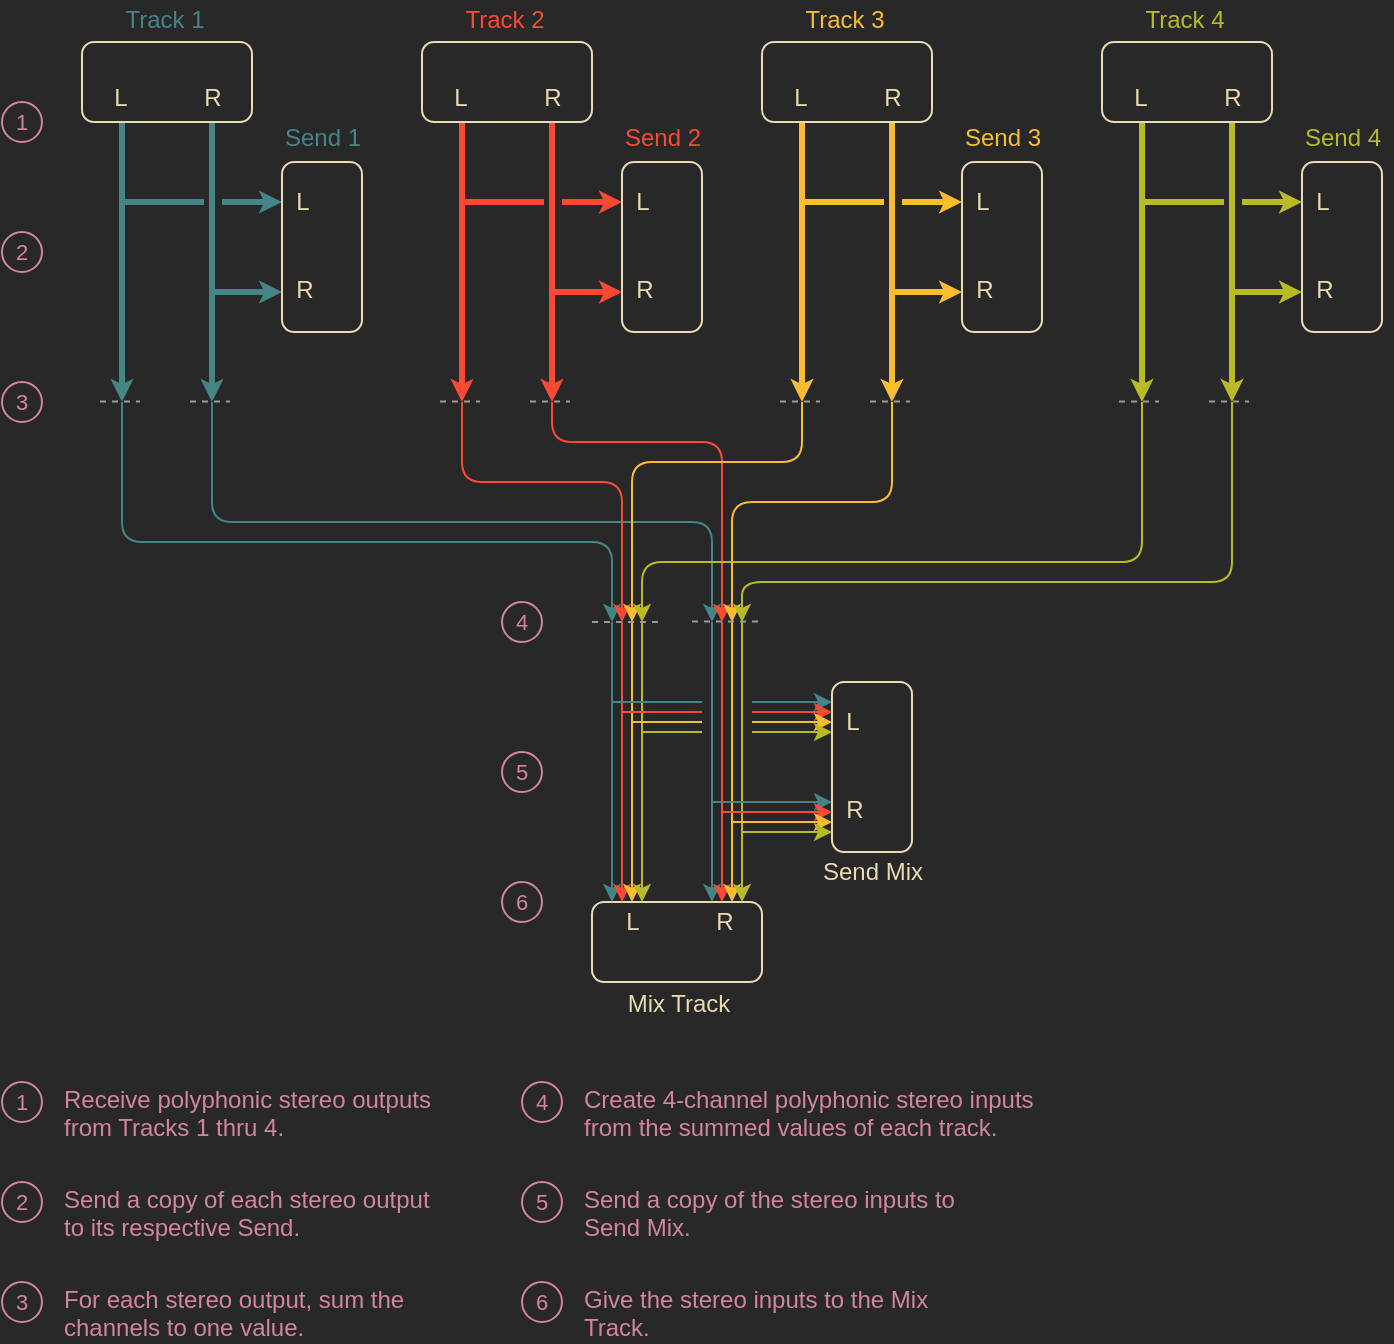 <mxfile version="14.6.13" type="device"><diagram id="MW4TKRh5EKYy4bQn6-lB" name="Page-1"><mxGraphModel dx="1106" dy="790" grid="0" gridSize="10" guides="1" tooltips="1" connect="0" arrows="0" fold="1" page="1" pageScale="1" pageWidth="1100" pageHeight="850" background="#282828" math="0" shadow="0"><root><mxCell id="0"/><mxCell id="1" parent="0"/><mxCell id="tMvucrZqF7jBhHP5xZfq-64" value="Track 1" style="text;html=1;align=center;verticalAlign=middle;resizable=1;points=[];autosize=1;fontColor=#458588;movable=0;rotatable=0;deletable=0;editable=0;connectable=0;" parent="1" vertex="1"><mxGeometry x="91" y="19" width="60" height="20" as="geometry"/></mxCell><mxCell id="tMvucrZqF7jBhHP5xZfq-76" value="&lt;font&gt;1&lt;/font&gt;" style="ellipse;whiteSpace=wrap;html=1;aspect=fixed;rounded=1;fontSize=11;fillColor=#282828;fontColor=#d3869b;strokeColor=#d3869b;movable=0;resizable=1;rotatable=0;deletable=0;editable=0;connectable=0;" parent="1" vertex="1"><mxGeometry x="40" y="70" width="20" height="20" as="geometry"/></mxCell><mxCell id="Fj_ib0ddZ12_9ZGOI9lN-1" value="" style="rounded=1;whiteSpace=wrap;html=1;fontSize=8;strokeColor=#ebdbb2;fontColor=#ebdbb2;fillColor=#282828;movable=1;resizable=1;rotatable=1;deletable=1;editable=1;connectable=1;" parent="1" vertex="1"><mxGeometry x="335" y="470" width="85" height="40" as="geometry"/></mxCell><mxCell id="Fj_ib0ddZ12_9ZGOI9lN-5" value="" style="endArrow=classic;html=1;fillColor=#e1d5e7;strokeColor=#458588;movable=1;resizable=1;rotatable=1;deletable=1;editable=1;connectable=1;" parent="1" edge="1"><mxGeometry width="50" height="50" relative="1" as="geometry"><mxPoint x="345" y="330" as="sourcePoint"/><mxPoint x="345" y="470" as="targetPoint"/></mxGeometry></mxCell><mxCell id="Fj_ib0ddZ12_9ZGOI9lN-6" value="" style="endArrow=classic;html=1;fillColor=#f0a30a;strokeColor=#fb4934;movable=1;resizable=1;rotatable=1;deletable=1;editable=1;connectable=1;" parent="1" edge="1"><mxGeometry width="50" height="50" relative="1" as="geometry"><mxPoint x="350" y="330" as="sourcePoint"/><mxPoint x="350" y="470" as="targetPoint"/></mxGeometry></mxCell><mxCell id="Fj_ib0ddZ12_9ZGOI9lN-7" value="" style="endArrow=classic;html=1;fillColor=#e1d5e7;strokeColor=#fabd2f;movable=1;resizable=1;rotatable=1;deletable=1;editable=1;connectable=1;" parent="1" edge="1"><mxGeometry width="50" height="50" relative="1" as="geometry"><mxPoint x="355" y="330" as="sourcePoint"/><mxPoint x="355" y="470" as="targetPoint"/></mxGeometry></mxCell><mxCell id="Fj_ib0ddZ12_9ZGOI9lN-8" value="" style="endArrow=classic;html=1;fillColor=#f0a30a;strokeColor=#b8bb26;movable=1;resizable=1;rotatable=1;deletable=1;editable=1;connectable=1;" parent="1" edge="1"><mxGeometry width="50" height="50" relative="1" as="geometry"><mxPoint x="360" y="330" as="sourcePoint"/><mxPoint x="360" y="470" as="targetPoint"/></mxGeometry></mxCell><mxCell id="Fj_ib0ddZ12_9ZGOI9lN-18" value="" style="endArrow=classic;html=1;fillColor=#e1d5e7;strokeColor=#458588;movable=1;resizable=1;rotatable=1;deletable=1;editable=1;connectable=1;" parent="1" edge="1"><mxGeometry width="50" height="50" relative="1" as="geometry"><mxPoint x="395" y="330" as="sourcePoint"/><mxPoint x="395" y="470" as="targetPoint"/></mxGeometry></mxCell><mxCell id="Fj_ib0ddZ12_9ZGOI9lN-19" value="" style="endArrow=classic;html=1;fillColor=#f0a30a;strokeColor=#fb4934;movable=1;resizable=1;rotatable=1;deletable=1;editable=1;connectable=1;" parent="1" edge="1"><mxGeometry width="50" height="50" relative="1" as="geometry"><mxPoint x="400" y="330" as="sourcePoint"/><mxPoint x="400" y="470" as="targetPoint"/></mxGeometry></mxCell><mxCell id="Fj_ib0ddZ12_9ZGOI9lN-20" value="" style="endArrow=classic;html=1;fillColor=#e1d5e7;strokeColor=#fabd2f;movable=1;resizable=1;rotatable=1;deletable=1;editable=1;connectable=1;" parent="1" edge="1"><mxGeometry width="50" height="50" relative="1" as="geometry"><mxPoint x="405" y="330" as="sourcePoint"/><mxPoint x="405" y="470" as="targetPoint"/></mxGeometry></mxCell><mxCell id="Fj_ib0ddZ12_9ZGOI9lN-21" value="" style="endArrow=classic;html=1;fillColor=#f0a30a;strokeColor=#b8bb26;movable=1;resizable=1;rotatable=1;deletable=1;editable=1;connectable=1;" parent="1" edge="1"><mxGeometry width="50" height="50" relative="1" as="geometry"><mxPoint x="410" y="330" as="sourcePoint"/><mxPoint x="410" y="470" as="targetPoint"/></mxGeometry></mxCell><mxCell id="Fj_ib0ddZ12_9ZGOI9lN-22" value="&lt;br&gt;&lt;br&gt;&lt;br&gt;&lt;br&gt;&lt;br&gt;&lt;br&gt;&lt;br&gt;&lt;br&gt;&lt;br&gt;&lt;br&gt;&lt;br&gt;&lt;br&gt;&lt;br&gt;&lt;br&gt;&lt;br&gt;&lt;br&gt;" style="endArrow=classic;html=1;fillColor=#e1d5e7;strokeColor=#458588;movable=1;resizable=1;rotatable=1;deletable=1;editable=1;connectable=1;" parent="1" edge="1"><mxGeometry width="50" height="50" relative="1" as="geometry"><mxPoint x="415" y="370" as="sourcePoint"/><mxPoint x="455" y="370" as="targetPoint"/></mxGeometry></mxCell><mxCell id="Fj_ib0ddZ12_9ZGOI9lN-25" value="" style="endArrow=classic;html=1;fillColor=#f0a30a;strokeColor=#fb4934;movable=1;resizable=1;rotatable=1;deletable=1;editable=1;connectable=1;" parent="1" edge="1"><mxGeometry width="50" height="50" relative="1" as="geometry"><mxPoint x="415" y="375" as="sourcePoint"/><mxPoint x="455" y="375" as="targetPoint"/></mxGeometry></mxCell><mxCell id="Fj_ib0ddZ12_9ZGOI9lN-24" value="" style="endArrow=classic;html=1;fillColor=#e1d5e7;strokeColor=#fabd2f;movable=1;resizable=1;rotatable=1;deletable=1;editable=1;connectable=1;" parent="1" edge="1"><mxGeometry width="50" height="50" relative="1" as="geometry"><mxPoint x="415" y="380" as="sourcePoint"/><mxPoint x="455" y="380" as="targetPoint"/></mxGeometry></mxCell><mxCell id="Fj_ib0ddZ12_9ZGOI9lN-26" value="" style="endArrow=classic;html=1;fillColor=#f0a30a;strokeColor=#b8bb26;movable=1;resizable=1;rotatable=1;deletable=1;editable=1;connectable=1;" parent="1" edge="1"><mxGeometry width="50" height="50" relative="1" as="geometry"><mxPoint x="415" y="385" as="sourcePoint"/><mxPoint x="455" y="385" as="targetPoint"/></mxGeometry></mxCell><mxCell id="Fj_ib0ddZ12_9ZGOI9lN-27" value="" style="endArrow=classic;html=1;fillColor=#e1d5e7;strokeColor=#458588;movable=1;resizable=1;rotatable=1;deletable=1;editable=1;connectable=1;" parent="1" edge="1"><mxGeometry width="50" height="50" relative="1" as="geometry"><mxPoint x="395" y="420" as="sourcePoint"/><mxPoint x="455" y="420" as="targetPoint"/></mxGeometry></mxCell><mxCell id="Fj_ib0ddZ12_9ZGOI9lN-28" value="" style="endArrow=classic;html=1;fillColor=#f0a30a;strokeColor=#fb4934;movable=1;resizable=1;rotatable=1;deletable=1;editable=1;connectable=1;" parent="1" edge="1"><mxGeometry width="50" height="50" relative="1" as="geometry"><mxPoint x="400" y="425" as="sourcePoint"/><mxPoint x="455" y="425" as="targetPoint"/></mxGeometry></mxCell><mxCell id="Fj_ib0ddZ12_9ZGOI9lN-29" value="" style="endArrow=classic;html=1;fillColor=#e1d5e7;strokeColor=#fabd2f;movable=1;resizable=1;rotatable=1;deletable=1;editable=1;connectable=1;" parent="1" edge="1"><mxGeometry width="50" height="50" relative="1" as="geometry"><mxPoint x="405" y="430" as="sourcePoint"/><mxPoint x="455" y="430" as="targetPoint"/></mxGeometry></mxCell><mxCell id="Fj_ib0ddZ12_9ZGOI9lN-30" value="" style="endArrow=classic;html=1;fillColor=#f0a30a;strokeColor=#b8bb26;movable=1;resizable=1;rotatable=1;deletable=1;editable=1;connectable=1;" parent="1" edge="1"><mxGeometry width="50" height="50" relative="1" as="geometry"><mxPoint x="410" y="435" as="sourcePoint"/><mxPoint x="455" y="435" as="targetPoint"/></mxGeometry></mxCell><mxCell id="Fj_ib0ddZ12_9ZGOI9lN-33" value="" style="endArrow=classic;html=1;fillColor=#e1d5e7;strokeColor=#458588;strokeWidth=3;endSize=2;movable=0;resizable=1;rotatable=0;deletable=0;editable=0;connectable=0;startSize=4;" parent="1" edge="1"><mxGeometry width="50" height="50" relative="1" as="geometry"><mxPoint x="100" y="80" as="sourcePoint"/><mxPoint x="100" y="220" as="targetPoint"/></mxGeometry></mxCell><mxCell id="Fj_ib0ddZ12_9ZGOI9lN-35" value="" style="endArrow=classic;html=1;fillColor=#e1d5e7;strokeColor=#458588;strokeWidth=3;endSize=2;movable=0;resizable=1;rotatable=0;deletable=0;editable=0;connectable=0;startSize=4;" parent="1" edge="1"><mxGeometry width="50" height="50" relative="1" as="geometry"><mxPoint x="145" y="80" as="sourcePoint"/><mxPoint x="145" y="220" as="targetPoint"/></mxGeometry></mxCell><mxCell id="Fj_ib0ddZ12_9ZGOI9lN-31" value="" style="rounded=1;whiteSpace=wrap;html=1;fontSize=8;strokeColor=#ebdbb2;fontColor=#ebdbb2;fillColor=#282828;movable=0;resizable=1;rotatable=0;deletable=0;editable=0;connectable=0;" parent="1" vertex="1"><mxGeometry x="80" y="40" width="85" height="40" as="geometry"/></mxCell><mxCell id="Fj_ib0ddZ12_9ZGOI9lN-36" value="" style="endArrow=classic;html=1;fillColor=#e1d5e7;strokeColor=#458588;strokeWidth=3;endSize=2;movable=0;resizable=1;rotatable=0;deletable=0;editable=0;connectable=0;startSize=4;" parent="1" edge="1"><mxGeometry width="50" height="50" relative="1" as="geometry"><mxPoint x="150" y="120" as="sourcePoint"/><mxPoint x="180" y="120" as="targetPoint"/></mxGeometry></mxCell><mxCell id="Fj_ib0ddZ12_9ZGOI9lN-37" value="" style="endArrow=classic;html=1;fillColor=#e1d5e7;strokeColor=#458588;strokeWidth=3;endSize=2;movable=0;resizable=1;rotatable=0;deletable=0;editable=0;connectable=0;startSize=4;" parent="1" edge="1"><mxGeometry width="50" height="50" relative="1" as="geometry"><mxPoint x="145" y="165" as="sourcePoint"/><mxPoint x="180" y="165" as="targetPoint"/></mxGeometry></mxCell><mxCell id="Fj_ib0ddZ12_9ZGOI9lN-38" value="" style="endArrow=none;html=1;fillColor=#e1d5e7;strokeColor=#458588;strokeWidth=3;endSize=2;endFill=0;movable=0;resizable=1;rotatable=0;deletable=0;editable=0;connectable=0;startSize=4;" parent="1" edge="1"><mxGeometry width="50" height="50" relative="1" as="geometry"><mxPoint x="101" y="120" as="sourcePoint"/><mxPoint x="141" y="120" as="targetPoint"/></mxGeometry></mxCell><mxCell id="Fj_ib0ddZ12_9ZGOI9lN-39" value="" style="endArrow=none;html=1;fontSize=8;fillColor=#f0a30a;dashed=1;strokeColor=#999999;movable=0;resizable=1;rotatable=0;deletable=0;editable=0;connectable=0;strokeWidth=1;" parent="1" edge="1"><mxGeometry width="50" height="50" relative="1" as="geometry"><mxPoint x="89" y="219.76" as="sourcePoint"/><mxPoint x="109" y="219.76" as="targetPoint"/></mxGeometry></mxCell><mxCell id="Fj_ib0ddZ12_9ZGOI9lN-40" value="" style="endArrow=none;html=1;fontSize=8;fillColor=#f0a30a;dashed=1;strokeColor=#999999;movable=0;resizable=1;rotatable=0;deletable=0;editable=0;connectable=0;strokeWidth=1;" parent="1" edge="1"><mxGeometry width="50" height="50" relative="1" as="geometry"><mxPoint x="134" y="219.76" as="sourcePoint"/><mxPoint x="154" y="219.76" as="targetPoint"/></mxGeometry></mxCell><mxCell id="Fj_ib0ddZ12_9ZGOI9lN-32" value="" style="rounded=1;whiteSpace=wrap;html=1;fontSize=8;strokeColor=#ebdbb2;fontColor=#ebdbb2;fillColor=#282828;movable=0;resizable=1;rotatable=0;deletable=0;editable=0;connectable=0;" parent="1" vertex="1"><mxGeometry x="180" y="100" width="40" height="85" as="geometry"/></mxCell><mxCell id="Fj_ib0ddZ12_9ZGOI9lN-41" value="Mix Track" style="text;html=1;align=center;verticalAlign=middle;resizable=1;points=[];autosize=1;fontColor=#ebdbb2;movable=1;rotatable=1;deletable=1;editable=1;connectable=1;" parent="1" vertex="1"><mxGeometry x="347" y="512" width="61" height="18" as="geometry"/></mxCell><mxCell id="Fj_ib0ddZ12_9ZGOI9lN-42" value="Send 1" style="text;html=1;align=center;verticalAlign=middle;resizable=1;points=[];autosize=1;fontColor=#458588;movable=0;rotatable=0;deletable=0;editable=0;connectable=0;" parent="1" vertex="1"><mxGeometry x="175" y="78" width="50" height="20" as="geometry"/></mxCell><mxCell id="Fj_ib0ddZ12_9ZGOI9lN-43" value="L" style="text;html=1;align=center;verticalAlign=middle;resizable=1;points=[];autosize=1;fontColor=#ebdbb2;movable=0;rotatable=0;deletable=0;editable=0;connectable=0;" parent="1" vertex="1"><mxGeometry x="89" y="58" width="20" height="20" as="geometry"/></mxCell><mxCell id="Fj_ib0ddZ12_9ZGOI9lN-44" value="R" style="text;html=1;align=center;verticalAlign=middle;resizable=1;points=[];autosize=1;fontColor=#ebdbb2;movable=0;rotatable=0;deletable=0;editable=0;connectable=0;" parent="1" vertex="1"><mxGeometry x="135" y="58" width="20" height="20" as="geometry"/></mxCell><mxCell id="Fj_ib0ddZ12_9ZGOI9lN-45" value="L" style="text;html=1;align=center;verticalAlign=middle;resizable=1;points=[];autosize=1;fontColor=#ebdbb2;movable=0;rotatable=0;deletable=0;editable=0;connectable=0;" parent="1" vertex="1"><mxGeometry x="180" y="110" width="20" height="20" as="geometry"/></mxCell><mxCell id="Fj_ib0ddZ12_9ZGOI9lN-46" value="R" style="text;html=1;align=center;verticalAlign=middle;resizable=1;points=[];autosize=1;fontColor=#ebdbb2;movable=0;rotatable=0;deletable=0;editable=0;connectable=0;" parent="1" vertex="1"><mxGeometry x="181" y="155" width="19" height="18" as="geometry"/></mxCell><mxCell id="Fj_ib0ddZ12_9ZGOI9lN-47" value="Track 2" style="text;html=1;align=center;verticalAlign=middle;resizable=1;points=[];autosize=1;fontColor=#FB4934;movable=0;rotatable=0;deletable=0;editable=0;connectable=0;" parent="1" vertex="1"><mxGeometry x="261" y="19" width="60" height="20" as="geometry"/></mxCell><mxCell id="Fj_ib0ddZ12_9ZGOI9lN-48" value="" style="endArrow=classic;html=1;fillColor=#e1d5e7;strokeWidth=3;endSize=2;strokeColor=#FB4934;movable=0;resizable=1;rotatable=0;deletable=0;editable=0;connectable=0;startSize=4;" parent="1" edge="1"><mxGeometry width="50" height="50" relative="1" as="geometry"><mxPoint x="270" y="80" as="sourcePoint"/><mxPoint x="270" y="220" as="targetPoint"/></mxGeometry></mxCell><mxCell id="Fj_ib0ddZ12_9ZGOI9lN-49" value="" style="endArrow=classic;html=1;fillColor=#e1d5e7;strokeWidth=3;endSize=2;strokeColor=#FB4934;movable=0;resizable=1;rotatable=0;deletable=0;editable=0;connectable=0;startSize=4;" parent="1" edge="1"><mxGeometry width="50" height="50" relative="1" as="geometry"><mxPoint x="315" y="80" as="sourcePoint"/><mxPoint x="315" y="220" as="targetPoint"/></mxGeometry></mxCell><mxCell id="Fj_ib0ddZ12_9ZGOI9lN-50" value="" style="rounded=1;whiteSpace=wrap;html=1;fontSize=8;strokeColor=#ebdbb2;fontColor=#ebdbb2;fillColor=#282828;movable=0;resizable=1;rotatable=0;deletable=0;editable=0;connectable=0;" parent="1" vertex="1"><mxGeometry x="250" y="40" width="85" height="40" as="geometry"/></mxCell><mxCell id="Fj_ib0ddZ12_9ZGOI9lN-51" value="" style="endArrow=classic;html=1;fillColor=#e1d5e7;strokeWidth=3;endSize=2;strokeColor=#FB4934;movable=0;resizable=1;rotatable=0;deletable=0;editable=0;connectable=0;startSize=4;" parent="1" edge="1"><mxGeometry width="50" height="50" relative="1" as="geometry"><mxPoint x="320" y="120" as="sourcePoint"/><mxPoint x="350" y="120" as="targetPoint"/></mxGeometry></mxCell><mxCell id="Fj_ib0ddZ12_9ZGOI9lN-52" value="" style="endArrow=classic;html=1;fillColor=#e1d5e7;strokeWidth=3;endSize=2;strokeColor=#FB4934;movable=0;resizable=1;rotatable=0;deletable=0;editable=0;connectable=0;startSize=4;" parent="1" edge="1"><mxGeometry width="50" height="50" relative="1" as="geometry"><mxPoint x="315" y="165" as="sourcePoint"/><mxPoint x="350" y="165" as="targetPoint"/></mxGeometry></mxCell><mxCell id="Fj_ib0ddZ12_9ZGOI9lN-53" value="" style="endArrow=none;html=1;fillColor=#e1d5e7;strokeWidth=3;endSize=2;endFill=0;strokeColor=#FB4934;movable=0;resizable=1;rotatable=0;deletable=0;editable=0;connectable=0;startSize=4;" parent="1" edge="1"><mxGeometry width="50" height="50" relative="1" as="geometry"><mxPoint x="271" y="120" as="sourcePoint"/><mxPoint x="311" y="120" as="targetPoint"/></mxGeometry></mxCell><mxCell id="Fj_ib0ddZ12_9ZGOI9lN-54" value="" style="endArrow=none;html=1;fontSize=8;fillColor=#f0a30a;dashed=1;strokeColor=#999999;movable=0;resizable=1;rotatable=0;deletable=0;editable=0;connectable=0;strokeWidth=1;" parent="1" edge="1"><mxGeometry width="50" height="50" relative="1" as="geometry"><mxPoint x="259" y="219.76" as="sourcePoint"/><mxPoint x="279" y="219.76" as="targetPoint"/></mxGeometry></mxCell><mxCell id="Fj_ib0ddZ12_9ZGOI9lN-55" value="" style="endArrow=none;html=1;fontSize=8;fillColor=#f0a30a;dashed=1;strokeColor=#999999;movable=0;resizable=1;rotatable=0;deletable=0;editable=0;connectable=0;strokeWidth=1;" parent="1" edge="1"><mxGeometry width="50" height="50" relative="1" as="geometry"><mxPoint x="304" y="219.76" as="sourcePoint"/><mxPoint x="324" y="219.76" as="targetPoint"/></mxGeometry></mxCell><mxCell id="Fj_ib0ddZ12_9ZGOI9lN-56" value="" style="rounded=1;whiteSpace=wrap;html=1;fontSize=8;strokeColor=#ebdbb2;fontColor=#ebdbb2;fillColor=#282828;movable=0;resizable=1;rotatable=0;deletable=0;editable=0;connectable=0;" parent="1" vertex="1"><mxGeometry x="350" y="100" width="40" height="85" as="geometry"/></mxCell><mxCell id="Fj_ib0ddZ12_9ZGOI9lN-57" value="Send 2" style="text;html=1;align=center;verticalAlign=middle;resizable=1;points=[];autosize=1;fontColor=#FB4934;movable=0;rotatable=0;deletable=0;editable=0;connectable=0;" parent="1" vertex="1"><mxGeometry x="345" y="78" width="50" height="20" as="geometry"/></mxCell><mxCell id="Fj_ib0ddZ12_9ZGOI9lN-58" value="L" style="text;html=1;align=center;verticalAlign=middle;resizable=1;points=[];autosize=1;fontColor=#ebdbb2;movable=0;rotatable=0;deletable=0;editable=0;connectable=0;" parent="1" vertex="1"><mxGeometry x="259" y="58" width="20" height="20" as="geometry"/></mxCell><mxCell id="Fj_ib0ddZ12_9ZGOI9lN-59" value="R" style="text;html=1;align=center;verticalAlign=middle;resizable=1;points=[];autosize=1;fontColor=#ebdbb2;movable=0;rotatable=0;deletable=0;editable=0;connectable=0;" parent="1" vertex="1"><mxGeometry x="305" y="58" width="20" height="20" as="geometry"/></mxCell><mxCell id="Fj_ib0ddZ12_9ZGOI9lN-60" value="L" style="text;html=1;align=center;verticalAlign=middle;resizable=1;points=[];autosize=1;fontColor=#ebdbb2;movable=0;rotatable=0;deletable=0;editable=0;connectable=0;" parent="1" vertex="1"><mxGeometry x="350" y="110" width="20" height="20" as="geometry"/></mxCell><mxCell id="Fj_ib0ddZ12_9ZGOI9lN-61" value="R" style="text;html=1;align=center;verticalAlign=middle;resizable=1;points=[];autosize=1;fontColor=#ebdbb2;movable=0;rotatable=0;deletable=0;editable=0;connectable=0;" parent="1" vertex="1"><mxGeometry x="351" y="155" width="19" height="18" as="geometry"/></mxCell><mxCell id="Fj_ib0ddZ12_9ZGOI9lN-62" value="Track 3" style="text;html=1;align=center;verticalAlign=middle;resizable=1;points=[];autosize=1;fontColor=#FABD2F;movable=0;rotatable=0;deletable=0;editable=0;connectable=0;" parent="1" vertex="1"><mxGeometry x="431" y="19" width="60" height="20" as="geometry"/></mxCell><mxCell id="Fj_ib0ddZ12_9ZGOI9lN-63" value="" style="endArrow=classic;html=1;fillColor=#e1d5e7;strokeWidth=3;endSize=2;strokeColor=#FABD2F;movable=0;resizable=1;rotatable=0;deletable=0;editable=0;connectable=0;startSize=4;" parent="1" edge="1"><mxGeometry width="50" height="50" relative="1" as="geometry"><mxPoint x="440" y="80" as="sourcePoint"/><mxPoint x="440" y="220" as="targetPoint"/></mxGeometry></mxCell><mxCell id="Fj_ib0ddZ12_9ZGOI9lN-64" value="" style="endArrow=classic;html=1;fillColor=#e1d5e7;strokeWidth=3;endSize=2;strokeColor=#FABD2F;movable=0;resizable=1;rotatable=0;deletable=0;editable=0;connectable=0;startSize=4;" parent="1" edge="1"><mxGeometry width="50" height="50" relative="1" as="geometry"><mxPoint x="485" y="80" as="sourcePoint"/><mxPoint x="485" y="220" as="targetPoint"/></mxGeometry></mxCell><mxCell id="Fj_ib0ddZ12_9ZGOI9lN-65" value="" style="rounded=1;whiteSpace=wrap;html=1;fontSize=8;strokeColor=#ebdbb2;fontColor=#ebdbb2;fillColor=#282828;movable=0;resizable=1;rotatable=0;deletable=0;editable=0;connectable=0;" parent="1" vertex="1"><mxGeometry x="420" y="40" width="85" height="40" as="geometry"/></mxCell><mxCell id="Fj_ib0ddZ12_9ZGOI9lN-66" value="" style="endArrow=classic;html=1;fillColor=#e1d5e7;strokeWidth=3;endSize=2;strokeColor=#FABD2F;movable=0;resizable=1;rotatable=0;deletable=0;editable=0;connectable=0;startSize=4;" parent="1" edge="1"><mxGeometry width="50" height="50" relative="1" as="geometry"><mxPoint x="490" y="120.0" as="sourcePoint"/><mxPoint x="520" y="120.0" as="targetPoint"/></mxGeometry></mxCell><mxCell id="Fj_ib0ddZ12_9ZGOI9lN-67" value="" style="endArrow=classic;html=1;fillColor=#e1d5e7;strokeWidth=3;endSize=2;strokeColor=#FABD2F;movable=0;resizable=1;rotatable=0;deletable=0;editable=0;connectable=0;startSize=4;" parent="1" edge="1"><mxGeometry width="50" height="50" relative="1" as="geometry"><mxPoint x="485" y="165" as="sourcePoint"/><mxPoint x="520" y="165" as="targetPoint"/></mxGeometry></mxCell><mxCell id="Fj_ib0ddZ12_9ZGOI9lN-68" value="" style="endArrow=none;html=1;fillColor=#e1d5e7;strokeWidth=3;endSize=2;endFill=0;strokeColor=#FABD2F;movable=0;resizable=1;rotatable=0;deletable=0;editable=0;connectable=0;startSize=4;" parent="1" edge="1"><mxGeometry width="50" height="50" relative="1" as="geometry"><mxPoint x="441" y="120.0" as="sourcePoint"/><mxPoint x="481" y="120.0" as="targetPoint"/></mxGeometry></mxCell><mxCell id="Fj_ib0ddZ12_9ZGOI9lN-69" value="" style="endArrow=none;html=1;fontSize=8;fillColor=#f0a30a;dashed=1;strokeColor=#999999;movable=0;resizable=1;rotatable=0;deletable=0;editable=0;connectable=0;" parent="1" edge="1"><mxGeometry width="50" height="50" relative="1" as="geometry"><mxPoint x="429" y="219.76" as="sourcePoint"/><mxPoint x="449" y="219.76" as="targetPoint"/></mxGeometry></mxCell><mxCell id="Fj_ib0ddZ12_9ZGOI9lN-70" value="" style="endArrow=none;html=1;fontSize=8;fillColor=#f0a30a;dashed=1;strokeColor=#999999;movable=0;resizable=1;rotatable=0;deletable=0;editable=0;connectable=0;" parent="1" edge="1"><mxGeometry width="50" height="50" relative="1" as="geometry"><mxPoint x="474" y="219.76" as="sourcePoint"/><mxPoint x="494" y="219.76" as="targetPoint"/></mxGeometry></mxCell><mxCell id="Fj_ib0ddZ12_9ZGOI9lN-71" value="" style="rounded=1;whiteSpace=wrap;html=1;fontSize=8;strokeColor=#ebdbb2;fontColor=#ebdbb2;fillColor=#282828;movable=0;resizable=1;rotatable=0;deletable=0;editable=0;connectable=0;" parent="1" vertex="1"><mxGeometry x="520" y="100" width="40" height="85" as="geometry"/></mxCell><mxCell id="Fj_ib0ddZ12_9ZGOI9lN-72" value="Send 3" style="text;html=1;align=center;verticalAlign=middle;resizable=1;points=[];autosize=1;fontColor=#FABD2F;movable=0;rotatable=0;deletable=0;editable=0;connectable=0;" parent="1" vertex="1"><mxGeometry x="515" y="78" width="50" height="20" as="geometry"/></mxCell><mxCell id="Fj_ib0ddZ12_9ZGOI9lN-73" value="L" style="text;html=1;align=center;verticalAlign=middle;resizable=1;points=[];autosize=1;fontColor=#ebdbb2;movable=0;rotatable=0;deletable=0;editable=0;connectable=0;" parent="1" vertex="1"><mxGeometry x="429" y="58" width="20" height="20" as="geometry"/></mxCell><mxCell id="Fj_ib0ddZ12_9ZGOI9lN-74" value="R" style="text;html=1;align=center;verticalAlign=middle;resizable=1;points=[];autosize=1;fontColor=#ebdbb2;movable=0;rotatable=0;deletable=0;editable=0;connectable=0;" parent="1" vertex="1"><mxGeometry x="475" y="58" width="20" height="20" as="geometry"/></mxCell><mxCell id="Fj_ib0ddZ12_9ZGOI9lN-75" value="L" style="text;html=1;align=center;verticalAlign=middle;resizable=1;points=[];autosize=1;fontColor=#ebdbb2;movable=0;rotatable=0;deletable=0;editable=0;connectable=0;" parent="1" vertex="1"><mxGeometry x="520" y="110" width="20" height="20" as="geometry"/></mxCell><mxCell id="Fj_ib0ddZ12_9ZGOI9lN-76" value="R" style="text;html=1;align=center;verticalAlign=middle;resizable=1;points=[];autosize=1;fontColor=#ebdbb2;movable=0;rotatable=0;deletable=0;editable=0;connectable=0;" parent="1" vertex="1"><mxGeometry x="521" y="155" width="19" height="18" as="geometry"/></mxCell><mxCell id="Fj_ib0ddZ12_9ZGOI9lN-77" value="Track 4" style="text;html=1;align=center;verticalAlign=middle;resizable=1;points=[];autosize=1;fontColor=#B8BB26;movable=0;rotatable=0;deletable=0;editable=0;connectable=0;" parent="1" vertex="1"><mxGeometry x="601" y="19" width="60" height="20" as="geometry"/></mxCell><mxCell id="Fj_ib0ddZ12_9ZGOI9lN-78" value="" style="endArrow=classic;html=1;fillColor=#e1d5e7;strokeWidth=3;endSize=2;strokeColor=#B8BB26;movable=0;resizable=1;rotatable=0;deletable=0;editable=0;connectable=0;startSize=4;" parent="1" edge="1"><mxGeometry width="50" height="50" relative="1" as="geometry"><mxPoint x="610" y="80" as="sourcePoint"/><mxPoint x="610" y="220" as="targetPoint"/></mxGeometry></mxCell><mxCell id="Fj_ib0ddZ12_9ZGOI9lN-79" value="" style="endArrow=classic;html=1;fillColor=#e1d5e7;strokeWidth=3;endSize=2;strokeColor=#B8BB26;movable=0;resizable=1;rotatable=0;deletable=0;editable=0;connectable=0;startSize=4;" parent="1" edge="1"><mxGeometry width="50" height="50" relative="1" as="geometry"><mxPoint x="655" y="80" as="sourcePoint"/><mxPoint x="655" y="220" as="targetPoint"/></mxGeometry></mxCell><mxCell id="Fj_ib0ddZ12_9ZGOI9lN-80" value="" style="rounded=1;whiteSpace=wrap;html=1;fontSize=8;strokeColor=#ebdbb2;fontColor=#ebdbb2;fillColor=#282828;movable=0;resizable=1;rotatable=0;deletable=0;editable=0;connectable=0;" parent="1" vertex="1"><mxGeometry x="590" y="40" width="85" height="40" as="geometry"/></mxCell><mxCell id="Fj_ib0ddZ12_9ZGOI9lN-81" value="" style="endArrow=classic;html=1;fillColor=#e1d5e7;strokeWidth=3;endSize=2;strokeColor=#B8BB26;movable=0;resizable=1;rotatable=0;deletable=0;editable=0;connectable=0;startSize=4;" parent="1" edge="1"><mxGeometry width="50" height="50" relative="1" as="geometry"><mxPoint x="660" y="120.0" as="sourcePoint"/><mxPoint x="690" y="120.0" as="targetPoint"/></mxGeometry></mxCell><mxCell id="Fj_ib0ddZ12_9ZGOI9lN-82" value="" style="endArrow=classic;html=1;fillColor=#e1d5e7;strokeWidth=3;endSize=2;strokeColor=#B8BB26;movable=0;resizable=1;rotatable=0;deletable=0;editable=0;connectable=0;startSize=4;" parent="1" edge="1"><mxGeometry width="50" height="50" relative="1" as="geometry"><mxPoint x="655" y="165" as="sourcePoint"/><mxPoint x="690" y="165" as="targetPoint"/></mxGeometry></mxCell><mxCell id="Fj_ib0ddZ12_9ZGOI9lN-83" value="" style="endArrow=none;html=1;fillColor=#e1d5e7;strokeWidth=3;endSize=2;endFill=0;strokeColor=#B8BB26;movable=0;resizable=1;rotatable=0;deletable=0;editable=0;connectable=0;startSize=4;" parent="1" edge="1"><mxGeometry width="50" height="50" relative="1" as="geometry"><mxPoint x="611" y="120.0" as="sourcePoint"/><mxPoint x="651" y="120.0" as="targetPoint"/></mxGeometry></mxCell><mxCell id="Fj_ib0ddZ12_9ZGOI9lN-86" value="" style="rounded=1;whiteSpace=wrap;html=1;fontSize=8;strokeColor=#ebdbb2;fontColor=#ebdbb2;fillColor=#282828;movable=0;resizable=1;rotatable=0;deletable=0;editable=0;connectable=0;" parent="1" vertex="1"><mxGeometry x="690" y="100" width="40" height="85" as="geometry"/></mxCell><mxCell id="Fj_ib0ddZ12_9ZGOI9lN-87" value="Send 4" style="text;html=1;align=center;verticalAlign=middle;resizable=1;points=[];autosize=1;fontColor=#B8BB26;movable=0;rotatable=0;deletable=0;editable=0;connectable=0;" parent="1" vertex="1"><mxGeometry x="685" y="78" width="50" height="20" as="geometry"/></mxCell><mxCell id="Fj_ib0ddZ12_9ZGOI9lN-88" value="L" style="text;html=1;align=center;verticalAlign=middle;resizable=1;points=[];autosize=1;fontColor=#ebdbb2;movable=0;rotatable=0;deletable=0;editable=0;connectable=0;" parent="1" vertex="1"><mxGeometry x="599" y="58" width="20" height="20" as="geometry"/></mxCell><mxCell id="Fj_ib0ddZ12_9ZGOI9lN-89" value="R" style="text;html=1;align=center;verticalAlign=middle;resizable=1;points=[];autosize=1;fontColor=#ebdbb2;movable=0;rotatable=0;deletable=0;editable=0;connectable=0;" parent="1" vertex="1"><mxGeometry x="645" y="58" width="20" height="20" as="geometry"/></mxCell><mxCell id="Fj_ib0ddZ12_9ZGOI9lN-90" value="L" style="text;html=1;align=center;verticalAlign=middle;resizable=1;points=[];autosize=1;fontColor=#ebdbb2;movable=0;rotatable=0;deletable=0;editable=0;connectable=0;" parent="1" vertex="1"><mxGeometry x="690" y="110" width="20" height="20" as="geometry"/></mxCell><mxCell id="Fj_ib0ddZ12_9ZGOI9lN-91" value="R" style="text;html=1;align=center;verticalAlign=middle;resizable=1;points=[];autosize=1;fontColor=#ebdbb2;movable=0;rotatable=0;deletable=0;editable=0;connectable=0;" parent="1" vertex="1"><mxGeometry x="691" y="155" width="19" height="18" as="geometry"/></mxCell><mxCell id="Fj_ib0ddZ12_9ZGOI9lN-92" value="Send Mix" style="text;html=1;align=center;verticalAlign=middle;resizable=1;points=[];autosize=1;fontColor=#ebdbb2;movable=1;rotatable=1;deletable=1;editable=1;connectable=1;" parent="1" vertex="1"><mxGeometry x="440" y="445" width="70" height="20" as="geometry"/></mxCell><mxCell id="Fj_ib0ddZ12_9ZGOI9lN-93" value="&lt;font&gt;2&lt;/font&gt;" style="ellipse;whiteSpace=wrap;html=1;aspect=fixed;rounded=1;fontSize=11;fillColor=#282828;fontColor=#d3869b;strokeColor=#d3869b;movable=1;resizable=0;rotatable=1;deletable=1;editable=1;connectable=1;" parent="1" vertex="1"><mxGeometry x="40" y="135" width="20" height="20" as="geometry"/></mxCell><mxCell id="Fj_ib0ddZ12_9ZGOI9lN-94" value="&lt;font&gt;3&lt;/font&gt;" style="ellipse;whiteSpace=wrap;html=1;aspect=fixed;rounded=1;fontSize=11;fillColor=#282828;fontColor=#d3869b;strokeColor=#d3869b;movable=0;resizable=1;rotatable=0;deletable=0;editable=0;connectable=0;" parent="1" vertex="1"><mxGeometry x="40" y="210" width="20" height="20" as="geometry"/></mxCell><mxCell id="PZL3OJ_SggGf5I61600R-20" value="" style="endArrow=none;html=1;fontSize=8;fillColor=#f0a30a;dashed=1;strokeColor=#999999;movable=0;resizable=1;rotatable=0;deletable=0;editable=0;connectable=0;" parent="1" edge="1"><mxGeometry width="50" height="50" relative="1" as="geometry"><mxPoint x="598.5" y="219.76" as="sourcePoint"/><mxPoint x="618.5" y="219.76" as="targetPoint"/></mxGeometry></mxCell><mxCell id="PZL3OJ_SggGf5I61600R-21" value="" style="endArrow=none;html=1;fontSize=8;fillColor=#f0a30a;dashed=1;strokeColor=#999999;movable=0;resizable=1;rotatable=0;deletable=0;editable=0;connectable=0;" parent="1" edge="1"><mxGeometry width="50" height="50" relative="1" as="geometry"><mxPoint x="643.5" y="219.76" as="sourcePoint"/><mxPoint x="663.5" y="219.76" as="targetPoint"/></mxGeometry></mxCell><mxCell id="PZL3OJ_SggGf5I61600R-25" value="" style="rounded=1;whiteSpace=wrap;html=1;fontSize=8;strokeColor=#ebdbb2;fontColor=#ebdbb2;fillColor=#282828;movable=1;resizable=1;rotatable=1;deletable=1;editable=1;connectable=1;" parent="1" vertex="1"><mxGeometry x="455" y="360" width="40" height="85" as="geometry"/></mxCell><mxCell id="PZL3OJ_SggGf5I61600R-26" value="L" style="text;html=1;align=center;verticalAlign=middle;resizable=1;points=[];autosize=1;fontColor=#ebdbb2;movable=1;rotatable=1;deletable=1;editable=1;connectable=1;" parent="1" vertex="1"><mxGeometry x="455" y="370" width="20" height="20" as="geometry"/></mxCell><mxCell id="PZL3OJ_SggGf5I61600R-27" value="R" style="text;html=1;align=center;verticalAlign=middle;resizable=1;points=[];autosize=1;fontColor=#ebdbb2;movable=1;rotatable=1;deletable=1;editable=1;connectable=1;" parent="1" vertex="1"><mxGeometry x="456" y="415" width="19" height="18" as="geometry"/></mxCell><mxCell id="PZL3OJ_SggGf5I61600R-29" value="L" style="text;html=1;align=center;verticalAlign=middle;resizable=1;points=[];autosize=1;fontColor=#ebdbb2;movable=1;rotatable=1;deletable=1;editable=1;connectable=1;" parent="1" vertex="1"><mxGeometry x="344.5" y="470" width="20" height="20" as="geometry"/></mxCell><mxCell id="PZL3OJ_SggGf5I61600R-30" value="R" style="text;html=1;align=center;verticalAlign=middle;resizable=1;points=[];autosize=1;fontColor=#ebdbb2;movable=1;rotatable=1;deletable=1;editable=1;connectable=1;" parent="1" vertex="1"><mxGeometry x="390.5" y="470" width="20" height="20" as="geometry"/></mxCell><mxCell id="PZL3OJ_SggGf5I61600R-49" value="" style="endArrow=none;html=1;fontSize=8;fillColor=#f0a30a;dashed=1;strokeColor=#999999;movable=1;resizable=1;rotatable=1;deletable=1;editable=1;connectable=1;" parent="1" edge="1"><mxGeometry width="50" height="50" relative="1" as="geometry"><mxPoint x="335" y="330" as="sourcePoint"/><mxPoint x="370" y="330" as="targetPoint"/></mxGeometry></mxCell><mxCell id="PZL3OJ_SggGf5I61600R-53" value="&lt;font&gt;4&lt;/font&gt;" style="ellipse;whiteSpace=wrap;html=1;aspect=fixed;rounded=1;fontSize=11;fillColor=#282828;fontColor=#d3869b;strokeColor=#d3869b;movable=1;resizable=1;rotatable=1;deletable=1;editable=1;connectable=1;" parent="1" vertex="1"><mxGeometry x="290" y="320" width="20" height="20" as="geometry"/></mxCell><mxCell id="PZL3OJ_SggGf5I61600R-54" value="&lt;font&gt;5&lt;/font&gt;" style="ellipse;whiteSpace=wrap;html=1;aspect=fixed;rounded=1;fontSize=11;fillColor=#282828;fontColor=#d3869b;strokeColor=#d3869b;movable=1;resizable=1;rotatable=1;deletable=1;editable=1;connectable=1;" parent="1" vertex="1"><mxGeometry x="290" y="395" width="20" height="20" as="geometry"/></mxCell><mxCell id="PZL3OJ_SggGf5I61600R-55" value="&lt;font&gt;6&lt;/font&gt;" style="ellipse;whiteSpace=wrap;html=1;aspect=fixed;rounded=1;fontSize=11;fillColor=#282828;fontColor=#d3869b;strokeColor=#d3869b;movable=1;resizable=1;rotatable=1;deletable=1;editable=1;connectable=1;" parent="1" vertex="1"><mxGeometry x="290" y="460" width="20" height="20" as="geometry"/></mxCell><mxCell id="PZL3OJ_SggGf5I61600R-56" value="" style="endArrow=none;html=1;fontSize=8;fillColor=#f0a30a;dashed=1;strokeColor=#999999;movable=1;resizable=1;rotatable=1;deletable=1;editable=1;connectable=1;" parent="1" edge="1"><mxGeometry width="50" height="50" relative="1" as="geometry"><mxPoint x="385" y="329.8" as="sourcePoint"/><mxPoint x="420" y="329.8" as="targetPoint"/></mxGeometry></mxCell><mxCell id="PZL3OJ_SggGf5I61600R-57" value="&lt;br&gt;&lt;br&gt;&lt;br&gt;&lt;br&gt;&lt;br&gt;&lt;br&gt;&lt;br&gt;&lt;br&gt;&lt;br&gt;&lt;br&gt;&lt;br&gt;&lt;br&gt;&lt;br&gt;&lt;br&gt;&lt;br&gt;&lt;br&gt;" style="endArrow=none;html=1;fillColor=#e1d5e7;strokeColor=#458588;endFill=0;movable=1;resizable=1;rotatable=1;deletable=1;editable=1;connectable=1;" parent="1" edge="1"><mxGeometry width="50" height="50" relative="1" as="geometry"><mxPoint x="345" y="370" as="sourcePoint"/><mxPoint x="390" y="370" as="targetPoint"/></mxGeometry></mxCell><mxCell id="PZL3OJ_SggGf5I61600R-58" value="" style="endArrow=none;html=1;fillColor=#f0a30a;strokeColor=#fb4934;endFill=0;movable=1;resizable=1;rotatable=1;deletable=1;editable=1;connectable=1;" parent="1" edge="1"><mxGeometry width="50" height="50" relative="1" as="geometry"><mxPoint x="350" y="375" as="sourcePoint"/><mxPoint x="390" y="375" as="targetPoint"/></mxGeometry></mxCell><mxCell id="PZL3OJ_SggGf5I61600R-59" value="" style="endArrow=none;html=1;fillColor=#e1d5e7;strokeColor=#fabd2f;endFill=0;movable=1;resizable=1;rotatable=1;deletable=1;editable=1;connectable=1;" parent="1" edge="1"><mxGeometry width="50" height="50" relative="1" as="geometry"><mxPoint x="355" y="380" as="sourcePoint"/><mxPoint x="390" y="380" as="targetPoint"/></mxGeometry></mxCell><mxCell id="PZL3OJ_SggGf5I61600R-60" value="" style="endArrow=none;html=1;fillColor=#f0a30a;strokeColor=#b8bb26;endFill=0;movable=1;resizable=1;rotatable=1;deletable=1;editable=1;connectable=1;" parent="1" edge="1"><mxGeometry width="50" height="50" relative="1" as="geometry"><mxPoint x="360" y="385" as="sourcePoint"/><mxPoint x="390" y="385" as="targetPoint"/></mxGeometry></mxCell><mxCell id="PZL3OJ_SggGf5I61600R-61" value="" style="endArrow=classic;html=1;fillColor=#e1d5e7;strokeColor=#458588;" parent="1" edge="1"><mxGeometry width="50" height="50" relative="1" as="geometry"><mxPoint x="100" y="220.0" as="sourcePoint"/><mxPoint x="345" y="330" as="targetPoint"/><Array as="points"><mxPoint x="100" y="290"/><mxPoint x="345" y="290"/></Array></mxGeometry></mxCell><mxCell id="PZL3OJ_SggGf5I61600R-62" value="" style="endArrow=classic;html=1;fillColor=#e1d5e7;strokeColor=#458588;" parent="1" edge="1"><mxGeometry width="50" height="50" relative="1" as="geometry"><mxPoint x="145" y="220" as="sourcePoint"/><mxPoint x="395" y="330" as="targetPoint"/><Array as="points"><mxPoint x="145" y="280"/><mxPoint x="395" y="280"/></Array></mxGeometry></mxCell><mxCell id="PZL3OJ_SggGf5I61600R-63" value="" style="endArrow=classic;html=1;fillColor=#f0a30a;strokeColor=#fb4934;" parent="1" edge="1"><mxGeometry width="50" height="50" relative="1" as="geometry"><mxPoint x="270" y="220.0" as="sourcePoint"/><mxPoint x="350" y="330" as="targetPoint"/><Array as="points"><mxPoint x="270" y="260"/><mxPoint x="350" y="260"/></Array></mxGeometry></mxCell><mxCell id="PZL3OJ_SggGf5I61600R-64" value="" style="endArrow=classic;html=1;fillColor=#f0a30a;strokeColor=#fb4934;" parent="1" edge="1"><mxGeometry width="50" height="50" relative="1" as="geometry"><mxPoint x="315" y="220.0" as="sourcePoint"/><mxPoint x="400" y="330.0" as="targetPoint"/><Array as="points"><mxPoint x="315" y="240"/><mxPoint x="400" y="240"/></Array></mxGeometry></mxCell><mxCell id="PZL3OJ_SggGf5I61600R-65" value="" style="endArrow=classic;html=1;fillColor=#e1d5e7;strokeColor=#fabd2f;" parent="1" edge="1"><mxGeometry width="50" height="50" relative="1" as="geometry"><mxPoint x="440" y="220.0" as="sourcePoint"/><mxPoint x="355" y="330.0" as="targetPoint"/><Array as="points"><mxPoint x="440" y="250"/><mxPoint x="355" y="250"/></Array></mxGeometry></mxCell><mxCell id="PZL3OJ_SggGf5I61600R-66" value="" style="endArrow=classic;html=1;fillColor=#e1d5e7;strokeColor=#fabd2f;" parent="1" edge="1"><mxGeometry width="50" height="50" relative="1" as="geometry"><mxPoint x="485" y="220.0" as="sourcePoint"/><mxPoint x="405" y="330" as="targetPoint"/><Array as="points"><mxPoint x="485" y="270"/><mxPoint x="405" y="270"/></Array></mxGeometry></mxCell><mxCell id="PZL3OJ_SggGf5I61600R-67" value="" style="endArrow=classic;html=1;fillColor=#f0a30a;strokeColor=#b8bb26;" parent="1" edge="1"><mxGeometry width="50" height="50" relative="1" as="geometry"><mxPoint x="610" y="220.0" as="sourcePoint"/><mxPoint x="360" y="330" as="targetPoint"/><Array as="points"><mxPoint x="610" y="300"/><mxPoint x="360" y="300"/></Array></mxGeometry></mxCell><mxCell id="PZL3OJ_SggGf5I61600R-68" value="" style="endArrow=classic;html=1;fillColor=#f0a30a;strokeColor=#b8bb26;" parent="1" edge="1"><mxGeometry width="50" height="50" relative="1" as="geometry"><mxPoint x="655" y="220.0" as="sourcePoint"/><mxPoint x="410" y="330" as="targetPoint"/><Array as="points"><mxPoint x="655" y="310"/><mxPoint x="410" y="310"/></Array></mxGeometry></mxCell><mxCell id="-pQmFkMbFSCY7jSSO3Ha-6" value="&lt;font&gt;1&lt;/font&gt;" style="ellipse;whiteSpace=wrap;html=1;aspect=fixed;rounded=1;fontSize=11;fillColor=#282828;fontColor=#d3869b;strokeColor=#d3869b;movable=1;resizable=0;rotatable=1;deletable=1;editable=1;connectable=1;" parent="1" vertex="1"><mxGeometry x="40" y="560" width="20" height="20" as="geometry"/></mxCell><mxCell id="-pQmFkMbFSCY7jSSO3Ha-8" value="Receive polyphonic stereo outputs from Tracks 1 thru 4." style="text;strokeColor=none;fillColor=none;spacing=5;spacingTop=-8;overflow=hidden;rounded=0;fontColor=#D3869B;fontSize=12;whiteSpace=wrap;" parent="1" vertex="1"><mxGeometry x="66" y="560" width="195" height="30" as="geometry"/></mxCell><mxCell id="-pQmFkMbFSCY7jSSO3Ha-10" value="&lt;font&gt;2&lt;/font&gt;" style="ellipse;whiteSpace=wrap;html=1;aspect=fixed;rounded=1;fontSize=11;fillColor=#282828;fontColor=#d3869b;strokeColor=#d3869b;movable=1;resizable=0;rotatable=1;deletable=1;editable=1;connectable=1;" parent="1" vertex="1"><mxGeometry x="40" y="610" width="20" height="20" as="geometry"/></mxCell><mxCell id="-pQmFkMbFSCY7jSSO3Ha-11" value="Send a copy of each stereo output to its respective Send." style="text;strokeColor=none;fillColor=none;spacing=5;spacingTop=-8;overflow=hidden;rounded=0;fontColor=#D3869B;fontSize=12;whiteSpace=wrap;" parent="1" vertex="1"><mxGeometry x="66" y="610" width="195" height="30" as="geometry"/></mxCell><mxCell id="-pQmFkMbFSCY7jSSO3Ha-12" value="&lt;font&gt;3&lt;/font&gt;" style="ellipse;whiteSpace=wrap;html=1;aspect=fixed;rounded=1;fontSize=11;fillColor=#282828;fontColor=#d3869b;strokeColor=#d3869b;movable=1;resizable=0;rotatable=1;deletable=1;editable=1;connectable=1;" parent="1" vertex="1"><mxGeometry x="40" y="660" width="20" height="20" as="geometry"/></mxCell><mxCell id="-pQmFkMbFSCY7jSSO3Ha-13" value="For each stereo output, sum the channels to one value." style="text;strokeColor=none;fillColor=none;spacing=5;spacingTop=-8;overflow=hidden;rounded=0;fontColor=#D3869B;fontSize=12;whiteSpace=wrap;" parent="1" vertex="1"><mxGeometry x="66" y="660" width="200" height="30" as="geometry"/></mxCell><mxCell id="-pQmFkMbFSCY7jSSO3Ha-14" value="&lt;font&gt;4&lt;/font&gt;" style="ellipse;whiteSpace=wrap;html=1;aspect=fixed;rounded=1;fontSize=11;fillColor=#282828;fontColor=#d3869b;strokeColor=#d3869b;movable=1;resizable=0;rotatable=1;deletable=1;editable=1;connectable=1;" parent="1" vertex="1"><mxGeometry x="300" y="560" width="20" height="20" as="geometry"/></mxCell><mxCell id="-pQmFkMbFSCY7jSSO3Ha-15" value="Create 4-channel polyphonic stereo inputs from the summed values of each track." style="text;strokeColor=none;fillColor=none;spacing=5;spacingTop=-8;overflow=hidden;rounded=0;fontColor=#D3869B;fontSize=12;whiteSpace=wrap;" parent="1" vertex="1"><mxGeometry x="326" y="560" width="246" height="30" as="geometry"/></mxCell><mxCell id="-pQmFkMbFSCY7jSSO3Ha-16" value="&lt;font&gt;5&lt;/font&gt;" style="ellipse;whiteSpace=wrap;html=1;aspect=fixed;rounded=1;fontSize=11;fillColor=#282828;fontColor=#d3869b;strokeColor=#d3869b;movable=1;resizable=0;rotatable=1;deletable=1;editable=1;connectable=1;" parent="1" vertex="1"><mxGeometry x="300" y="610" width="20" height="20" as="geometry"/></mxCell><mxCell id="-pQmFkMbFSCY7jSSO3Ha-17" value="Send a copy of the stereo inputs to Send Mix." style="text;strokeColor=none;fillColor=none;spacing=5;spacingTop=-8;overflow=hidden;rounded=0;fontColor=#D3869B;fontSize=12;whiteSpace=wrap;" parent="1" vertex="1"><mxGeometry x="326" y="610" width="195" height="30" as="geometry"/></mxCell><mxCell id="-pQmFkMbFSCY7jSSO3Ha-18" value="&lt;font&gt;6&lt;/font&gt;" style="ellipse;whiteSpace=wrap;html=1;aspect=fixed;rounded=1;fontSize=11;fillColor=#282828;fontColor=#d3869b;strokeColor=#d3869b;movable=1;resizable=0;rotatable=1;deletable=1;editable=1;connectable=1;" parent="1" vertex="1"><mxGeometry x="300" y="660" width="20" height="20" as="geometry"/></mxCell><mxCell id="-pQmFkMbFSCY7jSSO3Ha-19" value="Give the stereo inputs to the Mix Track." style="text;strokeColor=none;fillColor=none;spacing=5;spacingTop=-8;overflow=hidden;rounded=0;fontColor=#D3869B;fontSize=12;whiteSpace=wrap;" parent="1" vertex="1"><mxGeometry x="326" y="660" width="195" height="30" as="geometry"/></mxCell></root></mxGraphModel></diagram></mxfile>